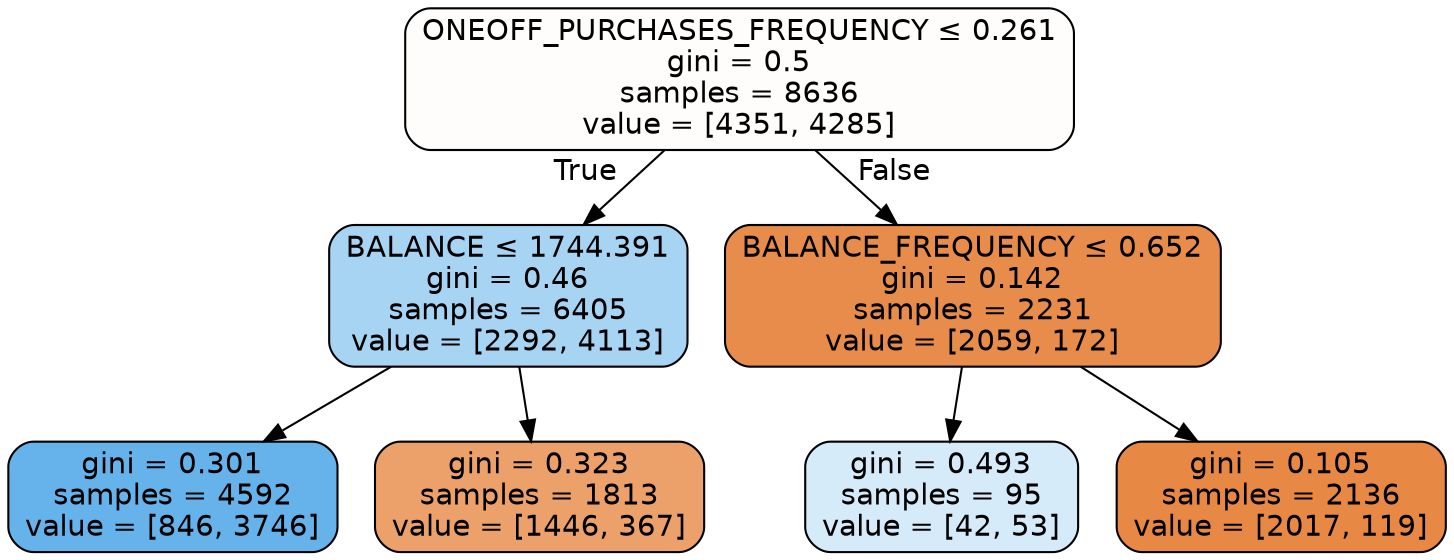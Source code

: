 digraph Tree {
node [shape=box, style="filled, rounded", color="black", fontname=helvetica] ;
edge [fontname=helvetica] ;
0 [label=<ONEOFF_PURCHASES_FREQUENCY &le; 0.261<br/>gini = 0.5<br/>samples = 8636<br/>value = [4351, 4285]>, fillcolor="#fffdfc"] ;
1 [label=<BALANCE &le; 1744.391<br/>gini = 0.46<br/>samples = 6405<br/>value = [2292, 4113]>, fillcolor="#a7d4f3"] ;
0 -> 1 [labeldistance=2.5, labelangle=45, headlabel="True"] ;
2 [label=<gini = 0.301<br/>samples = 4592<br/>value = [846, 3746]>, fillcolor="#66b3eb"] ;
1 -> 2 ;
3 [label=<gini = 0.323<br/>samples = 1813<br/>value = [1446, 367]>, fillcolor="#eca16b"] ;
1 -> 3 ;
4 [label=<BALANCE_FREQUENCY &le; 0.652<br/>gini = 0.142<br/>samples = 2231<br/>value = [2059, 172]>, fillcolor="#e78c4a"] ;
0 -> 4 [labeldistance=2.5, labelangle=-45, headlabel="False"] ;
5 [label=<gini = 0.493<br/>samples = 95<br/>value = [42, 53]>, fillcolor="#d6ebfa"] ;
4 -> 5 ;
6 [label=<gini = 0.105<br/>samples = 2136<br/>value = [2017, 119]>, fillcolor="#e78845"] ;
4 -> 6 ;
}
